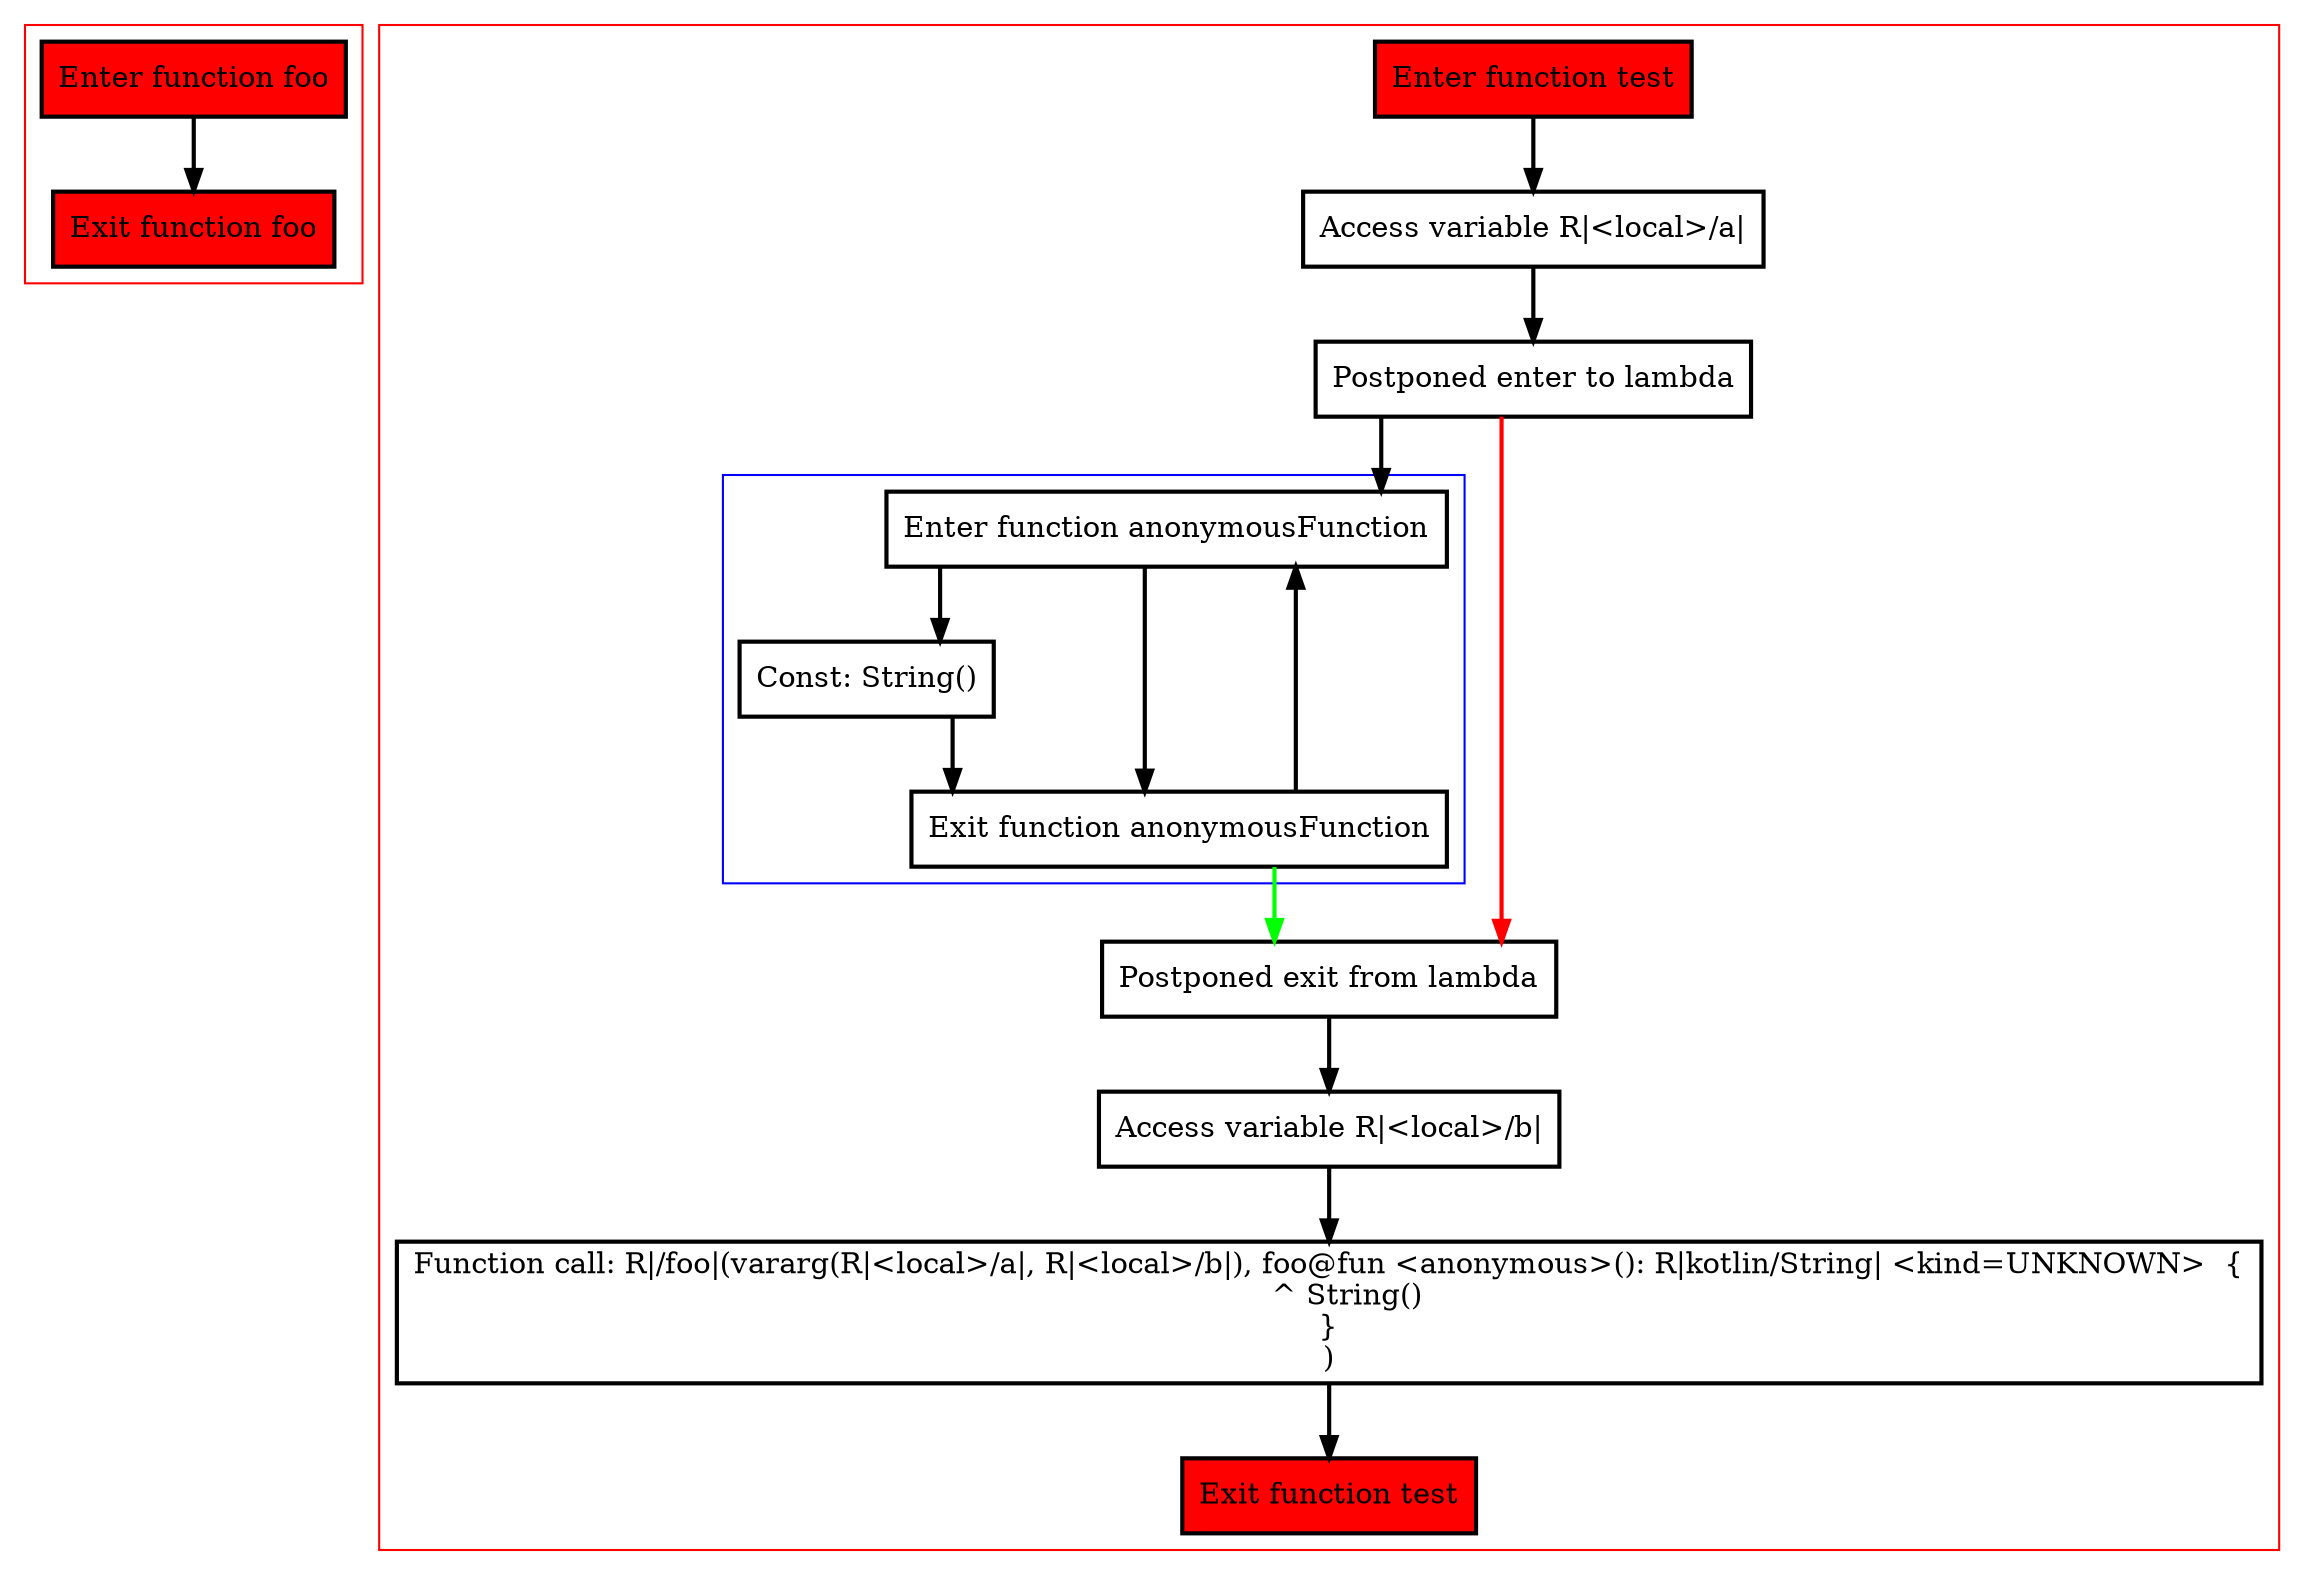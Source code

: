 digraph postponedLambdas_kt {
    graph [splines=ortho nodesep=3]
    node [shape=box penwidth=2]
    edge [penwidth=2]

    subgraph cluster_0 {
        color=red
        0 [label="Enter function foo" style="filled" fillcolor=red];
        1 [label="Exit function foo" style="filled" fillcolor=red];
    }

    0 -> {1};

    subgraph cluster_1 {
        color=red
        2 [label="Enter function test" style="filled" fillcolor=red];
        3 [label="Access variable R|<local>/a|"];
        4 [label="Postponed enter to lambda"];
        subgraph cluster_2 {
            color=blue
            5 [label="Enter function anonymousFunction"];
            6 [label="Const: String()"];
            7 [label="Exit function anonymousFunction"];
        }
        8 [label="Postponed exit from lambda"];
        9 [label="Access variable R|<local>/b|"];
        10 [label="Function call: R|/foo|(vararg(R|<local>/a|, R|<local>/b|), foo@fun <anonymous>(): R|kotlin/String| <kind=UNKNOWN>  {
    ^ String()
}
)"];
        11 [label="Exit function test" style="filled" fillcolor=red];
    }

    2 -> {3};
    3 -> {4};
    4 -> {5};
    4 -> {8} [color=red];
    5 -> {7 6};
    6 -> {7};
    7 -> {5};
    7 -> {8} [color=green];
    8 -> {9};
    9 -> {10};
    10 -> {11};

}
